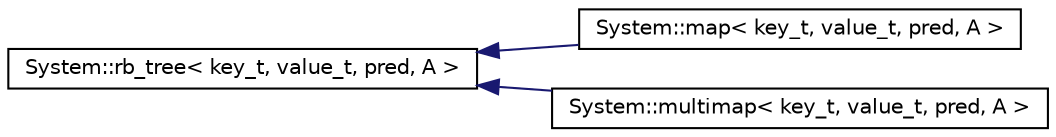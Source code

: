 digraph G
{
  edge [fontname="Helvetica",fontsize="10",labelfontname="Helvetica",labelfontsize="10"];
  node [fontname="Helvetica",fontsize="10",shape=record];
  rankdir="LR";
  Node1 [label="System::rb_tree\< key_t, value_t, pred, A \>",height=0.2,width=0.4,color="black", fillcolor="white", style="filled",URL="$class_system_1_1rb__tree.html"];
  Node1 -> Node2 [dir="back",color="midnightblue",fontsize="10",style="solid",fontname="Helvetica"];
  Node2 [label="System::map\< key_t, value_t, pred, A \>",height=0.2,width=0.4,color="black", fillcolor="white", style="filled",URL="$class_system_1_1map.html"];
  Node1 -> Node3 [dir="back",color="midnightblue",fontsize="10",style="solid",fontname="Helvetica"];
  Node3 [label="System::multimap\< key_t, value_t, pred, A \>",height=0.2,width=0.4,color="black", fillcolor="white", style="filled",URL="$class_system_1_1multimap.html"];
}
